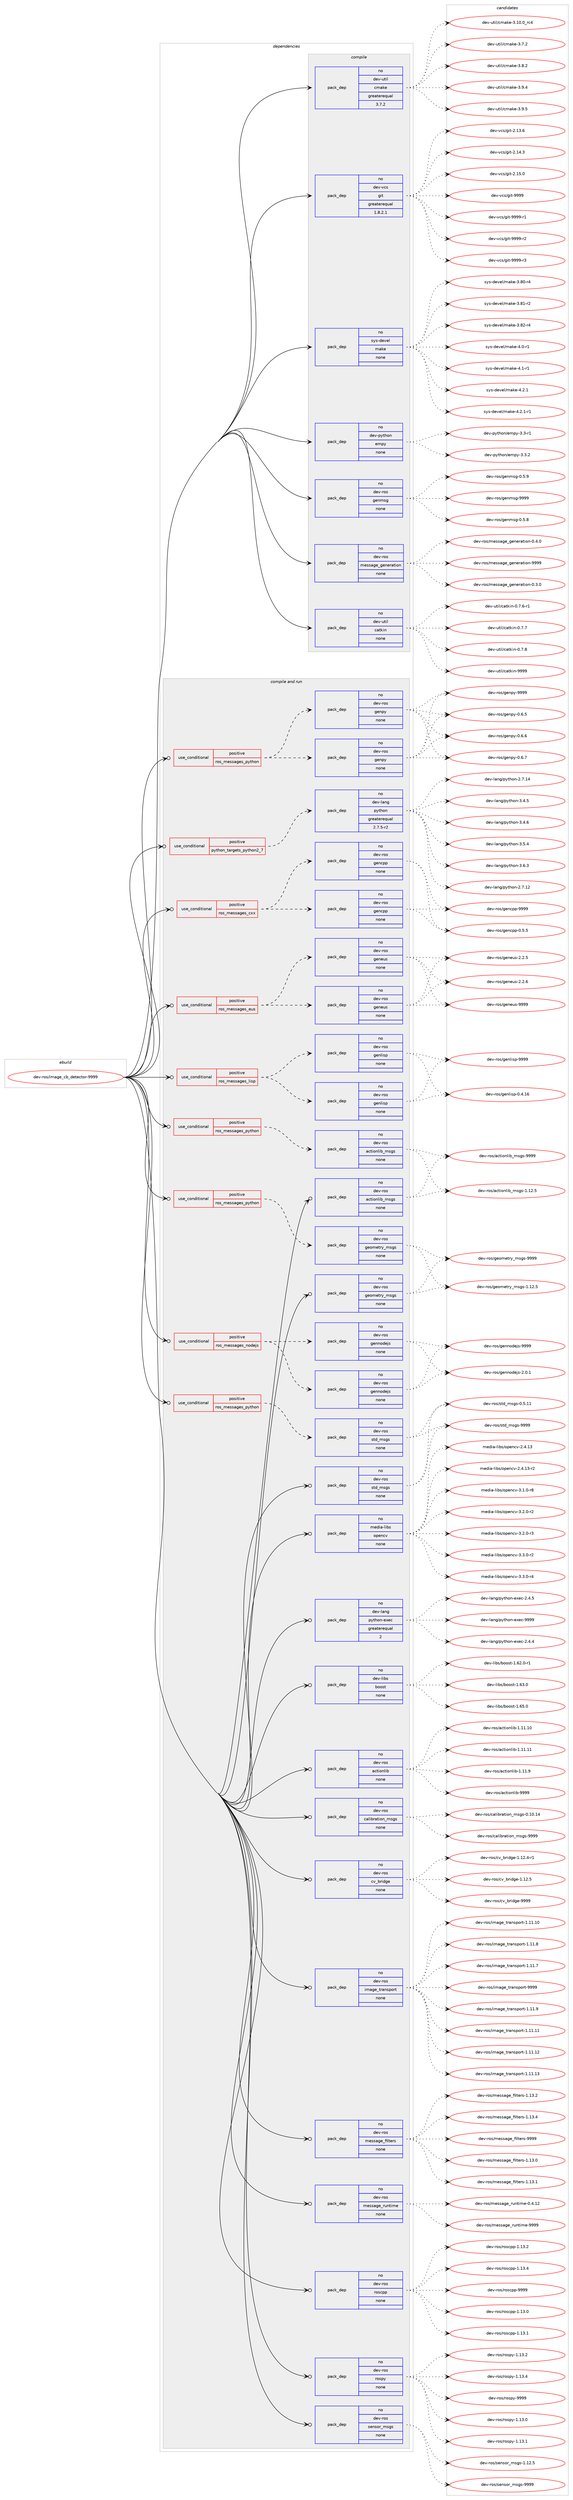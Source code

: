 digraph prolog {

# *************
# Graph options
# *************

newrank=true;
concentrate=true;
compound=true;
graph [rankdir=LR,fontname=Helvetica,fontsize=10,ranksep=1.5];#, ranksep=2.5, nodesep=0.2];
edge  [arrowhead=vee];
node  [fontname=Helvetica,fontsize=10];

# **********
# The ebuild
# **********

subgraph cluster_leftcol {
color=gray;
rank=same;
label=<<i>ebuild</i>>;
id [label="dev-ros/image_cb_detector-9999", color=red, width=4, href="../dev-ros/image_cb_detector-9999.svg"];
}

# ****************
# The dependencies
# ****************

subgraph cluster_midcol {
color=gray;
label=<<i>dependencies</i>>;
subgraph cluster_compile {
fillcolor="#eeeeee";
style=filled;
label=<<i>compile</i>>;
subgraph pack152975 {
dependency202459 [label=<<TABLE BORDER="0" CELLBORDER="1" CELLSPACING="0" CELLPADDING="4" WIDTH="220"><TR><TD ROWSPAN="6" CELLPADDING="30">pack_dep</TD></TR><TR><TD WIDTH="110">no</TD></TR><TR><TD>dev-python</TD></TR><TR><TD>empy</TD></TR><TR><TD>none</TD></TR><TR><TD></TD></TR></TABLE>>, shape=none, color=blue];
}
id:e -> dependency202459:w [weight=20,style="solid",arrowhead="vee"];
subgraph pack152976 {
dependency202460 [label=<<TABLE BORDER="0" CELLBORDER="1" CELLSPACING="0" CELLPADDING="4" WIDTH="220"><TR><TD ROWSPAN="6" CELLPADDING="30">pack_dep</TD></TR><TR><TD WIDTH="110">no</TD></TR><TR><TD>dev-ros</TD></TR><TR><TD>genmsg</TD></TR><TR><TD>none</TD></TR><TR><TD></TD></TR></TABLE>>, shape=none, color=blue];
}
id:e -> dependency202460:w [weight=20,style="solid",arrowhead="vee"];
subgraph pack152977 {
dependency202461 [label=<<TABLE BORDER="0" CELLBORDER="1" CELLSPACING="0" CELLPADDING="4" WIDTH="220"><TR><TD ROWSPAN="6" CELLPADDING="30">pack_dep</TD></TR><TR><TD WIDTH="110">no</TD></TR><TR><TD>dev-ros</TD></TR><TR><TD>message_generation</TD></TR><TR><TD>none</TD></TR><TR><TD></TD></TR></TABLE>>, shape=none, color=blue];
}
id:e -> dependency202461:w [weight=20,style="solid",arrowhead="vee"];
subgraph pack152978 {
dependency202462 [label=<<TABLE BORDER="0" CELLBORDER="1" CELLSPACING="0" CELLPADDING="4" WIDTH="220"><TR><TD ROWSPAN="6" CELLPADDING="30">pack_dep</TD></TR><TR><TD WIDTH="110">no</TD></TR><TR><TD>dev-util</TD></TR><TR><TD>catkin</TD></TR><TR><TD>none</TD></TR><TR><TD></TD></TR></TABLE>>, shape=none, color=blue];
}
id:e -> dependency202462:w [weight=20,style="solid",arrowhead="vee"];
subgraph pack152979 {
dependency202463 [label=<<TABLE BORDER="0" CELLBORDER="1" CELLSPACING="0" CELLPADDING="4" WIDTH="220"><TR><TD ROWSPAN="6" CELLPADDING="30">pack_dep</TD></TR><TR><TD WIDTH="110">no</TD></TR><TR><TD>dev-util</TD></TR><TR><TD>cmake</TD></TR><TR><TD>greaterequal</TD></TR><TR><TD>3.7.2</TD></TR></TABLE>>, shape=none, color=blue];
}
id:e -> dependency202463:w [weight=20,style="solid",arrowhead="vee"];
subgraph pack152980 {
dependency202464 [label=<<TABLE BORDER="0" CELLBORDER="1" CELLSPACING="0" CELLPADDING="4" WIDTH="220"><TR><TD ROWSPAN="6" CELLPADDING="30">pack_dep</TD></TR><TR><TD WIDTH="110">no</TD></TR><TR><TD>dev-vcs</TD></TR><TR><TD>git</TD></TR><TR><TD>greaterequal</TD></TR><TR><TD>1.8.2.1</TD></TR></TABLE>>, shape=none, color=blue];
}
id:e -> dependency202464:w [weight=20,style="solid",arrowhead="vee"];
subgraph pack152981 {
dependency202465 [label=<<TABLE BORDER="0" CELLBORDER="1" CELLSPACING="0" CELLPADDING="4" WIDTH="220"><TR><TD ROWSPAN="6" CELLPADDING="30">pack_dep</TD></TR><TR><TD WIDTH="110">no</TD></TR><TR><TD>sys-devel</TD></TR><TR><TD>make</TD></TR><TR><TD>none</TD></TR><TR><TD></TD></TR></TABLE>>, shape=none, color=blue];
}
id:e -> dependency202465:w [weight=20,style="solid",arrowhead="vee"];
}
subgraph cluster_compileandrun {
fillcolor="#eeeeee";
style=filled;
label=<<i>compile and run</i>>;
subgraph cond45497 {
dependency202466 [label=<<TABLE BORDER="0" CELLBORDER="1" CELLSPACING="0" CELLPADDING="4"><TR><TD ROWSPAN="3" CELLPADDING="10">use_conditional</TD></TR><TR><TD>positive</TD></TR><TR><TD>python_targets_python2_7</TD></TR></TABLE>>, shape=none, color=red];
subgraph pack152982 {
dependency202467 [label=<<TABLE BORDER="0" CELLBORDER="1" CELLSPACING="0" CELLPADDING="4" WIDTH="220"><TR><TD ROWSPAN="6" CELLPADDING="30">pack_dep</TD></TR><TR><TD WIDTH="110">no</TD></TR><TR><TD>dev-lang</TD></TR><TR><TD>python</TD></TR><TR><TD>greaterequal</TD></TR><TR><TD>2.7.5-r2</TD></TR></TABLE>>, shape=none, color=blue];
}
dependency202466:e -> dependency202467:w [weight=20,style="dashed",arrowhead="vee"];
}
id:e -> dependency202466:w [weight=20,style="solid",arrowhead="odotvee"];
subgraph cond45498 {
dependency202468 [label=<<TABLE BORDER="0" CELLBORDER="1" CELLSPACING="0" CELLPADDING="4"><TR><TD ROWSPAN="3" CELLPADDING="10">use_conditional</TD></TR><TR><TD>positive</TD></TR><TR><TD>ros_messages_cxx</TD></TR></TABLE>>, shape=none, color=red];
subgraph pack152983 {
dependency202469 [label=<<TABLE BORDER="0" CELLBORDER="1" CELLSPACING="0" CELLPADDING="4" WIDTH="220"><TR><TD ROWSPAN="6" CELLPADDING="30">pack_dep</TD></TR><TR><TD WIDTH="110">no</TD></TR><TR><TD>dev-ros</TD></TR><TR><TD>gencpp</TD></TR><TR><TD>none</TD></TR><TR><TD></TD></TR></TABLE>>, shape=none, color=blue];
}
dependency202468:e -> dependency202469:w [weight=20,style="dashed",arrowhead="vee"];
subgraph pack152984 {
dependency202470 [label=<<TABLE BORDER="0" CELLBORDER="1" CELLSPACING="0" CELLPADDING="4" WIDTH="220"><TR><TD ROWSPAN="6" CELLPADDING="30">pack_dep</TD></TR><TR><TD WIDTH="110">no</TD></TR><TR><TD>dev-ros</TD></TR><TR><TD>gencpp</TD></TR><TR><TD>none</TD></TR><TR><TD></TD></TR></TABLE>>, shape=none, color=blue];
}
dependency202468:e -> dependency202470:w [weight=20,style="dashed",arrowhead="vee"];
}
id:e -> dependency202468:w [weight=20,style="solid",arrowhead="odotvee"];
subgraph cond45499 {
dependency202471 [label=<<TABLE BORDER="0" CELLBORDER="1" CELLSPACING="0" CELLPADDING="4"><TR><TD ROWSPAN="3" CELLPADDING="10">use_conditional</TD></TR><TR><TD>positive</TD></TR><TR><TD>ros_messages_eus</TD></TR></TABLE>>, shape=none, color=red];
subgraph pack152985 {
dependency202472 [label=<<TABLE BORDER="0" CELLBORDER="1" CELLSPACING="0" CELLPADDING="4" WIDTH="220"><TR><TD ROWSPAN="6" CELLPADDING="30">pack_dep</TD></TR><TR><TD WIDTH="110">no</TD></TR><TR><TD>dev-ros</TD></TR><TR><TD>geneus</TD></TR><TR><TD>none</TD></TR><TR><TD></TD></TR></TABLE>>, shape=none, color=blue];
}
dependency202471:e -> dependency202472:w [weight=20,style="dashed",arrowhead="vee"];
subgraph pack152986 {
dependency202473 [label=<<TABLE BORDER="0" CELLBORDER="1" CELLSPACING="0" CELLPADDING="4" WIDTH="220"><TR><TD ROWSPAN="6" CELLPADDING="30">pack_dep</TD></TR><TR><TD WIDTH="110">no</TD></TR><TR><TD>dev-ros</TD></TR><TR><TD>geneus</TD></TR><TR><TD>none</TD></TR><TR><TD></TD></TR></TABLE>>, shape=none, color=blue];
}
dependency202471:e -> dependency202473:w [weight=20,style="dashed",arrowhead="vee"];
}
id:e -> dependency202471:w [weight=20,style="solid",arrowhead="odotvee"];
subgraph cond45500 {
dependency202474 [label=<<TABLE BORDER="0" CELLBORDER="1" CELLSPACING="0" CELLPADDING="4"><TR><TD ROWSPAN="3" CELLPADDING="10">use_conditional</TD></TR><TR><TD>positive</TD></TR><TR><TD>ros_messages_lisp</TD></TR></TABLE>>, shape=none, color=red];
subgraph pack152987 {
dependency202475 [label=<<TABLE BORDER="0" CELLBORDER="1" CELLSPACING="0" CELLPADDING="4" WIDTH="220"><TR><TD ROWSPAN="6" CELLPADDING="30">pack_dep</TD></TR><TR><TD WIDTH="110">no</TD></TR><TR><TD>dev-ros</TD></TR><TR><TD>genlisp</TD></TR><TR><TD>none</TD></TR><TR><TD></TD></TR></TABLE>>, shape=none, color=blue];
}
dependency202474:e -> dependency202475:w [weight=20,style="dashed",arrowhead="vee"];
subgraph pack152988 {
dependency202476 [label=<<TABLE BORDER="0" CELLBORDER="1" CELLSPACING="0" CELLPADDING="4" WIDTH="220"><TR><TD ROWSPAN="6" CELLPADDING="30">pack_dep</TD></TR><TR><TD WIDTH="110">no</TD></TR><TR><TD>dev-ros</TD></TR><TR><TD>genlisp</TD></TR><TR><TD>none</TD></TR><TR><TD></TD></TR></TABLE>>, shape=none, color=blue];
}
dependency202474:e -> dependency202476:w [weight=20,style="dashed",arrowhead="vee"];
}
id:e -> dependency202474:w [weight=20,style="solid",arrowhead="odotvee"];
subgraph cond45501 {
dependency202477 [label=<<TABLE BORDER="0" CELLBORDER="1" CELLSPACING="0" CELLPADDING="4"><TR><TD ROWSPAN="3" CELLPADDING="10">use_conditional</TD></TR><TR><TD>positive</TD></TR><TR><TD>ros_messages_nodejs</TD></TR></TABLE>>, shape=none, color=red];
subgraph pack152989 {
dependency202478 [label=<<TABLE BORDER="0" CELLBORDER="1" CELLSPACING="0" CELLPADDING="4" WIDTH="220"><TR><TD ROWSPAN="6" CELLPADDING="30">pack_dep</TD></TR><TR><TD WIDTH="110">no</TD></TR><TR><TD>dev-ros</TD></TR><TR><TD>gennodejs</TD></TR><TR><TD>none</TD></TR><TR><TD></TD></TR></TABLE>>, shape=none, color=blue];
}
dependency202477:e -> dependency202478:w [weight=20,style="dashed",arrowhead="vee"];
subgraph pack152990 {
dependency202479 [label=<<TABLE BORDER="0" CELLBORDER="1" CELLSPACING="0" CELLPADDING="4" WIDTH="220"><TR><TD ROWSPAN="6" CELLPADDING="30">pack_dep</TD></TR><TR><TD WIDTH="110">no</TD></TR><TR><TD>dev-ros</TD></TR><TR><TD>gennodejs</TD></TR><TR><TD>none</TD></TR><TR><TD></TD></TR></TABLE>>, shape=none, color=blue];
}
dependency202477:e -> dependency202479:w [weight=20,style="dashed",arrowhead="vee"];
}
id:e -> dependency202477:w [weight=20,style="solid",arrowhead="odotvee"];
subgraph cond45502 {
dependency202480 [label=<<TABLE BORDER="0" CELLBORDER="1" CELLSPACING="0" CELLPADDING="4"><TR><TD ROWSPAN="3" CELLPADDING="10">use_conditional</TD></TR><TR><TD>positive</TD></TR><TR><TD>ros_messages_python</TD></TR></TABLE>>, shape=none, color=red];
subgraph pack152991 {
dependency202481 [label=<<TABLE BORDER="0" CELLBORDER="1" CELLSPACING="0" CELLPADDING="4" WIDTH="220"><TR><TD ROWSPAN="6" CELLPADDING="30">pack_dep</TD></TR><TR><TD WIDTH="110">no</TD></TR><TR><TD>dev-ros</TD></TR><TR><TD>actionlib_msgs</TD></TR><TR><TD>none</TD></TR><TR><TD></TD></TR></TABLE>>, shape=none, color=blue];
}
dependency202480:e -> dependency202481:w [weight=20,style="dashed",arrowhead="vee"];
}
id:e -> dependency202480:w [weight=20,style="solid",arrowhead="odotvee"];
subgraph cond45503 {
dependency202482 [label=<<TABLE BORDER="0" CELLBORDER="1" CELLSPACING="0" CELLPADDING="4"><TR><TD ROWSPAN="3" CELLPADDING="10">use_conditional</TD></TR><TR><TD>positive</TD></TR><TR><TD>ros_messages_python</TD></TR></TABLE>>, shape=none, color=red];
subgraph pack152992 {
dependency202483 [label=<<TABLE BORDER="0" CELLBORDER="1" CELLSPACING="0" CELLPADDING="4" WIDTH="220"><TR><TD ROWSPAN="6" CELLPADDING="30">pack_dep</TD></TR><TR><TD WIDTH="110">no</TD></TR><TR><TD>dev-ros</TD></TR><TR><TD>genpy</TD></TR><TR><TD>none</TD></TR><TR><TD></TD></TR></TABLE>>, shape=none, color=blue];
}
dependency202482:e -> dependency202483:w [weight=20,style="dashed",arrowhead="vee"];
subgraph pack152993 {
dependency202484 [label=<<TABLE BORDER="0" CELLBORDER="1" CELLSPACING="0" CELLPADDING="4" WIDTH="220"><TR><TD ROWSPAN="6" CELLPADDING="30">pack_dep</TD></TR><TR><TD WIDTH="110">no</TD></TR><TR><TD>dev-ros</TD></TR><TR><TD>genpy</TD></TR><TR><TD>none</TD></TR><TR><TD></TD></TR></TABLE>>, shape=none, color=blue];
}
dependency202482:e -> dependency202484:w [weight=20,style="dashed",arrowhead="vee"];
}
id:e -> dependency202482:w [weight=20,style="solid",arrowhead="odotvee"];
subgraph cond45504 {
dependency202485 [label=<<TABLE BORDER="0" CELLBORDER="1" CELLSPACING="0" CELLPADDING="4"><TR><TD ROWSPAN="3" CELLPADDING="10">use_conditional</TD></TR><TR><TD>positive</TD></TR><TR><TD>ros_messages_python</TD></TR></TABLE>>, shape=none, color=red];
subgraph pack152994 {
dependency202486 [label=<<TABLE BORDER="0" CELLBORDER="1" CELLSPACING="0" CELLPADDING="4" WIDTH="220"><TR><TD ROWSPAN="6" CELLPADDING="30">pack_dep</TD></TR><TR><TD WIDTH="110">no</TD></TR><TR><TD>dev-ros</TD></TR><TR><TD>geometry_msgs</TD></TR><TR><TD>none</TD></TR><TR><TD></TD></TR></TABLE>>, shape=none, color=blue];
}
dependency202485:e -> dependency202486:w [weight=20,style="dashed",arrowhead="vee"];
}
id:e -> dependency202485:w [weight=20,style="solid",arrowhead="odotvee"];
subgraph cond45505 {
dependency202487 [label=<<TABLE BORDER="0" CELLBORDER="1" CELLSPACING="0" CELLPADDING="4"><TR><TD ROWSPAN="3" CELLPADDING="10">use_conditional</TD></TR><TR><TD>positive</TD></TR><TR><TD>ros_messages_python</TD></TR></TABLE>>, shape=none, color=red];
subgraph pack152995 {
dependency202488 [label=<<TABLE BORDER="0" CELLBORDER="1" CELLSPACING="0" CELLPADDING="4" WIDTH="220"><TR><TD ROWSPAN="6" CELLPADDING="30">pack_dep</TD></TR><TR><TD WIDTH="110">no</TD></TR><TR><TD>dev-ros</TD></TR><TR><TD>std_msgs</TD></TR><TR><TD>none</TD></TR><TR><TD></TD></TR></TABLE>>, shape=none, color=blue];
}
dependency202487:e -> dependency202488:w [weight=20,style="dashed",arrowhead="vee"];
}
id:e -> dependency202487:w [weight=20,style="solid",arrowhead="odotvee"];
subgraph pack152996 {
dependency202489 [label=<<TABLE BORDER="0" CELLBORDER="1" CELLSPACING="0" CELLPADDING="4" WIDTH="220"><TR><TD ROWSPAN="6" CELLPADDING="30">pack_dep</TD></TR><TR><TD WIDTH="110">no</TD></TR><TR><TD>dev-lang</TD></TR><TR><TD>python-exec</TD></TR><TR><TD>greaterequal</TD></TR><TR><TD>2</TD></TR></TABLE>>, shape=none, color=blue];
}
id:e -> dependency202489:w [weight=20,style="solid",arrowhead="odotvee"];
subgraph pack152997 {
dependency202490 [label=<<TABLE BORDER="0" CELLBORDER="1" CELLSPACING="0" CELLPADDING="4" WIDTH="220"><TR><TD ROWSPAN="6" CELLPADDING="30">pack_dep</TD></TR><TR><TD WIDTH="110">no</TD></TR><TR><TD>dev-libs</TD></TR><TR><TD>boost</TD></TR><TR><TD>none</TD></TR><TR><TD></TD></TR></TABLE>>, shape=none, color=blue];
}
id:e -> dependency202490:w [weight=20,style="solid",arrowhead="odotvee"];
subgraph pack152998 {
dependency202491 [label=<<TABLE BORDER="0" CELLBORDER="1" CELLSPACING="0" CELLPADDING="4" WIDTH="220"><TR><TD ROWSPAN="6" CELLPADDING="30">pack_dep</TD></TR><TR><TD WIDTH="110">no</TD></TR><TR><TD>dev-ros</TD></TR><TR><TD>actionlib</TD></TR><TR><TD>none</TD></TR><TR><TD></TD></TR></TABLE>>, shape=none, color=blue];
}
id:e -> dependency202491:w [weight=20,style="solid",arrowhead="odotvee"];
subgraph pack152999 {
dependency202492 [label=<<TABLE BORDER="0" CELLBORDER="1" CELLSPACING="0" CELLPADDING="4" WIDTH="220"><TR><TD ROWSPAN="6" CELLPADDING="30">pack_dep</TD></TR><TR><TD WIDTH="110">no</TD></TR><TR><TD>dev-ros</TD></TR><TR><TD>actionlib_msgs</TD></TR><TR><TD>none</TD></TR><TR><TD></TD></TR></TABLE>>, shape=none, color=blue];
}
id:e -> dependency202492:w [weight=20,style="solid",arrowhead="odotvee"];
subgraph pack153000 {
dependency202493 [label=<<TABLE BORDER="0" CELLBORDER="1" CELLSPACING="0" CELLPADDING="4" WIDTH="220"><TR><TD ROWSPAN="6" CELLPADDING="30">pack_dep</TD></TR><TR><TD WIDTH="110">no</TD></TR><TR><TD>dev-ros</TD></TR><TR><TD>calibration_msgs</TD></TR><TR><TD>none</TD></TR><TR><TD></TD></TR></TABLE>>, shape=none, color=blue];
}
id:e -> dependency202493:w [weight=20,style="solid",arrowhead="odotvee"];
subgraph pack153001 {
dependency202494 [label=<<TABLE BORDER="0" CELLBORDER="1" CELLSPACING="0" CELLPADDING="4" WIDTH="220"><TR><TD ROWSPAN="6" CELLPADDING="30">pack_dep</TD></TR><TR><TD WIDTH="110">no</TD></TR><TR><TD>dev-ros</TD></TR><TR><TD>cv_bridge</TD></TR><TR><TD>none</TD></TR><TR><TD></TD></TR></TABLE>>, shape=none, color=blue];
}
id:e -> dependency202494:w [weight=20,style="solid",arrowhead="odotvee"];
subgraph pack153002 {
dependency202495 [label=<<TABLE BORDER="0" CELLBORDER="1" CELLSPACING="0" CELLPADDING="4" WIDTH="220"><TR><TD ROWSPAN="6" CELLPADDING="30">pack_dep</TD></TR><TR><TD WIDTH="110">no</TD></TR><TR><TD>dev-ros</TD></TR><TR><TD>geometry_msgs</TD></TR><TR><TD>none</TD></TR><TR><TD></TD></TR></TABLE>>, shape=none, color=blue];
}
id:e -> dependency202495:w [weight=20,style="solid",arrowhead="odotvee"];
subgraph pack153003 {
dependency202496 [label=<<TABLE BORDER="0" CELLBORDER="1" CELLSPACING="0" CELLPADDING="4" WIDTH="220"><TR><TD ROWSPAN="6" CELLPADDING="30">pack_dep</TD></TR><TR><TD WIDTH="110">no</TD></TR><TR><TD>dev-ros</TD></TR><TR><TD>image_transport</TD></TR><TR><TD>none</TD></TR><TR><TD></TD></TR></TABLE>>, shape=none, color=blue];
}
id:e -> dependency202496:w [weight=20,style="solid",arrowhead="odotvee"];
subgraph pack153004 {
dependency202497 [label=<<TABLE BORDER="0" CELLBORDER="1" CELLSPACING="0" CELLPADDING="4" WIDTH="220"><TR><TD ROWSPAN="6" CELLPADDING="30">pack_dep</TD></TR><TR><TD WIDTH="110">no</TD></TR><TR><TD>dev-ros</TD></TR><TR><TD>message_filters</TD></TR><TR><TD>none</TD></TR><TR><TD></TD></TR></TABLE>>, shape=none, color=blue];
}
id:e -> dependency202497:w [weight=20,style="solid",arrowhead="odotvee"];
subgraph pack153005 {
dependency202498 [label=<<TABLE BORDER="0" CELLBORDER="1" CELLSPACING="0" CELLPADDING="4" WIDTH="220"><TR><TD ROWSPAN="6" CELLPADDING="30">pack_dep</TD></TR><TR><TD WIDTH="110">no</TD></TR><TR><TD>dev-ros</TD></TR><TR><TD>message_runtime</TD></TR><TR><TD>none</TD></TR><TR><TD></TD></TR></TABLE>>, shape=none, color=blue];
}
id:e -> dependency202498:w [weight=20,style="solid",arrowhead="odotvee"];
subgraph pack153006 {
dependency202499 [label=<<TABLE BORDER="0" CELLBORDER="1" CELLSPACING="0" CELLPADDING="4" WIDTH="220"><TR><TD ROWSPAN="6" CELLPADDING="30">pack_dep</TD></TR><TR><TD WIDTH="110">no</TD></TR><TR><TD>dev-ros</TD></TR><TR><TD>roscpp</TD></TR><TR><TD>none</TD></TR><TR><TD></TD></TR></TABLE>>, shape=none, color=blue];
}
id:e -> dependency202499:w [weight=20,style="solid",arrowhead="odotvee"];
subgraph pack153007 {
dependency202500 [label=<<TABLE BORDER="0" CELLBORDER="1" CELLSPACING="0" CELLPADDING="4" WIDTH="220"><TR><TD ROWSPAN="6" CELLPADDING="30">pack_dep</TD></TR><TR><TD WIDTH="110">no</TD></TR><TR><TD>dev-ros</TD></TR><TR><TD>rospy</TD></TR><TR><TD>none</TD></TR><TR><TD></TD></TR></TABLE>>, shape=none, color=blue];
}
id:e -> dependency202500:w [weight=20,style="solid",arrowhead="odotvee"];
subgraph pack153008 {
dependency202501 [label=<<TABLE BORDER="0" CELLBORDER="1" CELLSPACING="0" CELLPADDING="4" WIDTH="220"><TR><TD ROWSPAN="6" CELLPADDING="30">pack_dep</TD></TR><TR><TD WIDTH="110">no</TD></TR><TR><TD>dev-ros</TD></TR><TR><TD>sensor_msgs</TD></TR><TR><TD>none</TD></TR><TR><TD></TD></TR></TABLE>>, shape=none, color=blue];
}
id:e -> dependency202501:w [weight=20,style="solid",arrowhead="odotvee"];
subgraph pack153009 {
dependency202502 [label=<<TABLE BORDER="0" CELLBORDER="1" CELLSPACING="0" CELLPADDING="4" WIDTH="220"><TR><TD ROWSPAN="6" CELLPADDING="30">pack_dep</TD></TR><TR><TD WIDTH="110">no</TD></TR><TR><TD>dev-ros</TD></TR><TR><TD>std_msgs</TD></TR><TR><TD>none</TD></TR><TR><TD></TD></TR></TABLE>>, shape=none, color=blue];
}
id:e -> dependency202502:w [weight=20,style="solid",arrowhead="odotvee"];
subgraph pack153010 {
dependency202503 [label=<<TABLE BORDER="0" CELLBORDER="1" CELLSPACING="0" CELLPADDING="4" WIDTH="220"><TR><TD ROWSPAN="6" CELLPADDING="30">pack_dep</TD></TR><TR><TD WIDTH="110">no</TD></TR><TR><TD>media-libs</TD></TR><TR><TD>opencv</TD></TR><TR><TD>none</TD></TR><TR><TD></TD></TR></TABLE>>, shape=none, color=blue];
}
id:e -> dependency202503:w [weight=20,style="solid",arrowhead="odotvee"];
}
subgraph cluster_run {
fillcolor="#eeeeee";
style=filled;
label=<<i>run</i>>;
}
}

# **************
# The candidates
# **************

subgraph cluster_choices {
rank=same;
color=gray;
label=<<i>candidates</i>>;

subgraph choice152975 {
color=black;
nodesep=1;
choice1001011184511212111610411111047101109112121455146514511449 [label="dev-python/empy-3.3-r1", color=red, width=4,href="../dev-python/empy-3.3-r1.svg"];
choice1001011184511212111610411111047101109112121455146514650 [label="dev-python/empy-3.3.2", color=red, width=4,href="../dev-python/empy-3.3.2.svg"];
dependency202459:e -> choice1001011184511212111610411111047101109112121455146514511449:w [style=dotted,weight="100"];
dependency202459:e -> choice1001011184511212111610411111047101109112121455146514650:w [style=dotted,weight="100"];
}
subgraph choice152976 {
color=black;
nodesep=1;
choice1001011184511411111547103101110109115103454846534656 [label="dev-ros/genmsg-0.5.8", color=red, width=4,href="../dev-ros/genmsg-0.5.8.svg"];
choice1001011184511411111547103101110109115103454846534657 [label="dev-ros/genmsg-0.5.9", color=red, width=4,href="../dev-ros/genmsg-0.5.9.svg"];
choice10010111845114111115471031011101091151034557575757 [label="dev-ros/genmsg-9999", color=red, width=4,href="../dev-ros/genmsg-9999.svg"];
dependency202460:e -> choice1001011184511411111547103101110109115103454846534656:w [style=dotted,weight="100"];
dependency202460:e -> choice1001011184511411111547103101110109115103454846534657:w [style=dotted,weight="100"];
dependency202460:e -> choice10010111845114111115471031011101091151034557575757:w [style=dotted,weight="100"];
}
subgraph choice152977 {
color=black;
nodesep=1;
choice1001011184511411111547109101115115971031019510310111010111497116105111110454846514648 [label="dev-ros/message_generation-0.3.0", color=red, width=4,href="../dev-ros/message_generation-0.3.0.svg"];
choice1001011184511411111547109101115115971031019510310111010111497116105111110454846524648 [label="dev-ros/message_generation-0.4.0", color=red, width=4,href="../dev-ros/message_generation-0.4.0.svg"];
choice10010111845114111115471091011151159710310195103101110101114971161051111104557575757 [label="dev-ros/message_generation-9999", color=red, width=4,href="../dev-ros/message_generation-9999.svg"];
dependency202461:e -> choice1001011184511411111547109101115115971031019510310111010111497116105111110454846514648:w [style=dotted,weight="100"];
dependency202461:e -> choice1001011184511411111547109101115115971031019510310111010111497116105111110454846524648:w [style=dotted,weight="100"];
dependency202461:e -> choice10010111845114111115471091011151159710310195103101110101114971161051111104557575757:w [style=dotted,weight="100"];
}
subgraph choice152978 {
color=black;
nodesep=1;
choice100101118451171161051084799971161071051104548465546544511449 [label="dev-util/catkin-0.7.6-r1", color=red, width=4,href="../dev-util/catkin-0.7.6-r1.svg"];
choice10010111845117116105108479997116107105110454846554655 [label="dev-util/catkin-0.7.7", color=red, width=4,href="../dev-util/catkin-0.7.7.svg"];
choice10010111845117116105108479997116107105110454846554656 [label="dev-util/catkin-0.7.8", color=red, width=4,href="../dev-util/catkin-0.7.8.svg"];
choice100101118451171161051084799971161071051104557575757 [label="dev-util/catkin-9999", color=red, width=4,href="../dev-util/catkin-9999.svg"];
dependency202462:e -> choice100101118451171161051084799971161071051104548465546544511449:w [style=dotted,weight="100"];
dependency202462:e -> choice10010111845117116105108479997116107105110454846554655:w [style=dotted,weight="100"];
dependency202462:e -> choice10010111845117116105108479997116107105110454846554656:w [style=dotted,weight="100"];
dependency202462:e -> choice100101118451171161051084799971161071051104557575757:w [style=dotted,weight="100"];
}
subgraph choice152979 {
color=black;
nodesep=1;
choice1001011184511711610510847991099710710145514649484648951149952 [label="dev-util/cmake-3.10.0_rc4", color=red, width=4,href="../dev-util/cmake-3.10.0_rc4.svg"];
choice10010111845117116105108479910997107101455146554650 [label="dev-util/cmake-3.7.2", color=red, width=4,href="../dev-util/cmake-3.7.2.svg"];
choice10010111845117116105108479910997107101455146564650 [label="dev-util/cmake-3.8.2", color=red, width=4,href="../dev-util/cmake-3.8.2.svg"];
choice10010111845117116105108479910997107101455146574652 [label="dev-util/cmake-3.9.4", color=red, width=4,href="../dev-util/cmake-3.9.4.svg"];
choice10010111845117116105108479910997107101455146574653 [label="dev-util/cmake-3.9.5", color=red, width=4,href="../dev-util/cmake-3.9.5.svg"];
dependency202463:e -> choice1001011184511711610510847991099710710145514649484648951149952:w [style=dotted,weight="100"];
dependency202463:e -> choice10010111845117116105108479910997107101455146554650:w [style=dotted,weight="100"];
dependency202463:e -> choice10010111845117116105108479910997107101455146564650:w [style=dotted,weight="100"];
dependency202463:e -> choice10010111845117116105108479910997107101455146574652:w [style=dotted,weight="100"];
dependency202463:e -> choice10010111845117116105108479910997107101455146574653:w [style=dotted,weight="100"];
}
subgraph choice152980 {
color=black;
nodesep=1;
choice10010111845118991154710310511645504649514654 [label="dev-vcs/git-2.13.6", color=red, width=4,href="../dev-vcs/git-2.13.6.svg"];
choice10010111845118991154710310511645504649524651 [label="dev-vcs/git-2.14.3", color=red, width=4,href="../dev-vcs/git-2.14.3.svg"];
choice10010111845118991154710310511645504649534648 [label="dev-vcs/git-2.15.0", color=red, width=4,href="../dev-vcs/git-2.15.0.svg"];
choice1001011184511899115471031051164557575757 [label="dev-vcs/git-9999", color=red, width=4,href="../dev-vcs/git-9999.svg"];
choice10010111845118991154710310511645575757574511449 [label="dev-vcs/git-9999-r1", color=red, width=4,href="../dev-vcs/git-9999-r1.svg"];
choice10010111845118991154710310511645575757574511450 [label="dev-vcs/git-9999-r2", color=red, width=4,href="../dev-vcs/git-9999-r2.svg"];
choice10010111845118991154710310511645575757574511451 [label="dev-vcs/git-9999-r3", color=red, width=4,href="../dev-vcs/git-9999-r3.svg"];
dependency202464:e -> choice10010111845118991154710310511645504649514654:w [style=dotted,weight="100"];
dependency202464:e -> choice10010111845118991154710310511645504649524651:w [style=dotted,weight="100"];
dependency202464:e -> choice10010111845118991154710310511645504649534648:w [style=dotted,weight="100"];
dependency202464:e -> choice1001011184511899115471031051164557575757:w [style=dotted,weight="100"];
dependency202464:e -> choice10010111845118991154710310511645575757574511449:w [style=dotted,weight="100"];
dependency202464:e -> choice10010111845118991154710310511645575757574511450:w [style=dotted,weight="100"];
dependency202464:e -> choice10010111845118991154710310511645575757574511451:w [style=dotted,weight="100"];
}
subgraph choice152981 {
color=black;
nodesep=1;
choice11512111545100101118101108471099710710145514656484511452 [label="sys-devel/make-3.80-r4", color=red, width=4,href="../sys-devel/make-3.80-r4.svg"];
choice11512111545100101118101108471099710710145514656494511450 [label="sys-devel/make-3.81-r2", color=red, width=4,href="../sys-devel/make-3.81-r2.svg"];
choice11512111545100101118101108471099710710145514656504511452 [label="sys-devel/make-3.82-r4", color=red, width=4,href="../sys-devel/make-3.82-r4.svg"];
choice115121115451001011181011084710997107101455246484511449 [label="sys-devel/make-4.0-r1", color=red, width=4,href="../sys-devel/make-4.0-r1.svg"];
choice115121115451001011181011084710997107101455246494511449 [label="sys-devel/make-4.1-r1", color=red, width=4,href="../sys-devel/make-4.1-r1.svg"];
choice115121115451001011181011084710997107101455246504649 [label="sys-devel/make-4.2.1", color=red, width=4,href="../sys-devel/make-4.2.1.svg"];
choice1151211154510010111810110847109971071014552465046494511449 [label="sys-devel/make-4.2.1-r1", color=red, width=4,href="../sys-devel/make-4.2.1-r1.svg"];
dependency202465:e -> choice11512111545100101118101108471099710710145514656484511452:w [style=dotted,weight="100"];
dependency202465:e -> choice11512111545100101118101108471099710710145514656494511450:w [style=dotted,weight="100"];
dependency202465:e -> choice11512111545100101118101108471099710710145514656504511452:w [style=dotted,weight="100"];
dependency202465:e -> choice115121115451001011181011084710997107101455246484511449:w [style=dotted,weight="100"];
dependency202465:e -> choice115121115451001011181011084710997107101455246494511449:w [style=dotted,weight="100"];
dependency202465:e -> choice115121115451001011181011084710997107101455246504649:w [style=dotted,weight="100"];
dependency202465:e -> choice1151211154510010111810110847109971071014552465046494511449:w [style=dotted,weight="100"];
}
subgraph choice152982 {
color=black;
nodesep=1;
choice10010111845108971101034711212111610411111045504655464950 [label="dev-lang/python-2.7.12", color=red, width=4,href="../dev-lang/python-2.7.12.svg"];
choice10010111845108971101034711212111610411111045504655464952 [label="dev-lang/python-2.7.14", color=red, width=4,href="../dev-lang/python-2.7.14.svg"];
choice100101118451089711010347112121116104111110455146524653 [label="dev-lang/python-3.4.5", color=red, width=4,href="../dev-lang/python-3.4.5.svg"];
choice100101118451089711010347112121116104111110455146524654 [label="dev-lang/python-3.4.6", color=red, width=4,href="../dev-lang/python-3.4.6.svg"];
choice100101118451089711010347112121116104111110455146534652 [label="dev-lang/python-3.5.4", color=red, width=4,href="../dev-lang/python-3.5.4.svg"];
choice100101118451089711010347112121116104111110455146544651 [label="dev-lang/python-3.6.3", color=red, width=4,href="../dev-lang/python-3.6.3.svg"];
dependency202467:e -> choice10010111845108971101034711212111610411111045504655464950:w [style=dotted,weight="100"];
dependency202467:e -> choice10010111845108971101034711212111610411111045504655464952:w [style=dotted,weight="100"];
dependency202467:e -> choice100101118451089711010347112121116104111110455146524653:w [style=dotted,weight="100"];
dependency202467:e -> choice100101118451089711010347112121116104111110455146524654:w [style=dotted,weight="100"];
dependency202467:e -> choice100101118451089711010347112121116104111110455146534652:w [style=dotted,weight="100"];
dependency202467:e -> choice100101118451089711010347112121116104111110455146544651:w [style=dotted,weight="100"];
}
subgraph choice152983 {
color=black;
nodesep=1;
choice100101118451141111154710310111099112112454846534653 [label="dev-ros/gencpp-0.5.5", color=red, width=4,href="../dev-ros/gencpp-0.5.5.svg"];
choice1001011184511411111547103101110991121124557575757 [label="dev-ros/gencpp-9999", color=red, width=4,href="../dev-ros/gencpp-9999.svg"];
dependency202469:e -> choice100101118451141111154710310111099112112454846534653:w [style=dotted,weight="100"];
dependency202469:e -> choice1001011184511411111547103101110991121124557575757:w [style=dotted,weight="100"];
}
subgraph choice152984 {
color=black;
nodesep=1;
choice100101118451141111154710310111099112112454846534653 [label="dev-ros/gencpp-0.5.5", color=red, width=4,href="../dev-ros/gencpp-0.5.5.svg"];
choice1001011184511411111547103101110991121124557575757 [label="dev-ros/gencpp-9999", color=red, width=4,href="../dev-ros/gencpp-9999.svg"];
dependency202470:e -> choice100101118451141111154710310111099112112454846534653:w [style=dotted,weight="100"];
dependency202470:e -> choice1001011184511411111547103101110991121124557575757:w [style=dotted,weight="100"];
}
subgraph choice152985 {
color=black;
nodesep=1;
choice1001011184511411111547103101110101117115455046504653 [label="dev-ros/geneus-2.2.5", color=red, width=4,href="../dev-ros/geneus-2.2.5.svg"];
choice1001011184511411111547103101110101117115455046504654 [label="dev-ros/geneus-2.2.6", color=red, width=4,href="../dev-ros/geneus-2.2.6.svg"];
choice10010111845114111115471031011101011171154557575757 [label="dev-ros/geneus-9999", color=red, width=4,href="../dev-ros/geneus-9999.svg"];
dependency202472:e -> choice1001011184511411111547103101110101117115455046504653:w [style=dotted,weight="100"];
dependency202472:e -> choice1001011184511411111547103101110101117115455046504654:w [style=dotted,weight="100"];
dependency202472:e -> choice10010111845114111115471031011101011171154557575757:w [style=dotted,weight="100"];
}
subgraph choice152986 {
color=black;
nodesep=1;
choice1001011184511411111547103101110101117115455046504653 [label="dev-ros/geneus-2.2.5", color=red, width=4,href="../dev-ros/geneus-2.2.5.svg"];
choice1001011184511411111547103101110101117115455046504654 [label="dev-ros/geneus-2.2.6", color=red, width=4,href="../dev-ros/geneus-2.2.6.svg"];
choice10010111845114111115471031011101011171154557575757 [label="dev-ros/geneus-9999", color=red, width=4,href="../dev-ros/geneus-9999.svg"];
dependency202473:e -> choice1001011184511411111547103101110101117115455046504653:w [style=dotted,weight="100"];
dependency202473:e -> choice1001011184511411111547103101110101117115455046504654:w [style=dotted,weight="100"];
dependency202473:e -> choice10010111845114111115471031011101011171154557575757:w [style=dotted,weight="100"];
}
subgraph choice152987 {
color=black;
nodesep=1;
choice100101118451141111154710310111010810511511245484652464954 [label="dev-ros/genlisp-0.4.16", color=red, width=4,href="../dev-ros/genlisp-0.4.16.svg"];
choice10010111845114111115471031011101081051151124557575757 [label="dev-ros/genlisp-9999", color=red, width=4,href="../dev-ros/genlisp-9999.svg"];
dependency202475:e -> choice100101118451141111154710310111010810511511245484652464954:w [style=dotted,weight="100"];
dependency202475:e -> choice10010111845114111115471031011101081051151124557575757:w [style=dotted,weight="100"];
}
subgraph choice152988 {
color=black;
nodesep=1;
choice100101118451141111154710310111010810511511245484652464954 [label="dev-ros/genlisp-0.4.16", color=red, width=4,href="../dev-ros/genlisp-0.4.16.svg"];
choice10010111845114111115471031011101081051151124557575757 [label="dev-ros/genlisp-9999", color=red, width=4,href="../dev-ros/genlisp-9999.svg"];
dependency202476:e -> choice100101118451141111154710310111010810511511245484652464954:w [style=dotted,weight="100"];
dependency202476:e -> choice10010111845114111115471031011101081051151124557575757:w [style=dotted,weight="100"];
}
subgraph choice152989 {
color=black;
nodesep=1;
choice1001011184511411111547103101110110111100101106115455046484649 [label="dev-ros/gennodejs-2.0.1", color=red, width=4,href="../dev-ros/gennodejs-2.0.1.svg"];
choice10010111845114111115471031011101101111001011061154557575757 [label="dev-ros/gennodejs-9999", color=red, width=4,href="../dev-ros/gennodejs-9999.svg"];
dependency202478:e -> choice1001011184511411111547103101110110111100101106115455046484649:w [style=dotted,weight="100"];
dependency202478:e -> choice10010111845114111115471031011101101111001011061154557575757:w [style=dotted,weight="100"];
}
subgraph choice152990 {
color=black;
nodesep=1;
choice1001011184511411111547103101110110111100101106115455046484649 [label="dev-ros/gennodejs-2.0.1", color=red, width=4,href="../dev-ros/gennodejs-2.0.1.svg"];
choice10010111845114111115471031011101101111001011061154557575757 [label="dev-ros/gennodejs-9999", color=red, width=4,href="../dev-ros/gennodejs-9999.svg"];
dependency202479:e -> choice1001011184511411111547103101110110111100101106115455046484649:w [style=dotted,weight="100"];
dependency202479:e -> choice10010111845114111115471031011101101111001011061154557575757:w [style=dotted,weight="100"];
}
subgraph choice152991 {
color=black;
nodesep=1;
choice10010111845114111115479799116105111110108105989510911510311545494649504653 [label="dev-ros/actionlib_msgs-1.12.5", color=red, width=4,href="../dev-ros/actionlib_msgs-1.12.5.svg"];
choice1001011184511411111547979911610511111010810598951091151031154557575757 [label="dev-ros/actionlib_msgs-9999", color=red, width=4,href="../dev-ros/actionlib_msgs-9999.svg"];
dependency202481:e -> choice10010111845114111115479799116105111110108105989510911510311545494649504653:w [style=dotted,weight="100"];
dependency202481:e -> choice1001011184511411111547979911610511111010810598951091151031154557575757:w [style=dotted,weight="100"];
}
subgraph choice152992 {
color=black;
nodesep=1;
choice1001011184511411111547103101110112121454846544653 [label="dev-ros/genpy-0.6.5", color=red, width=4,href="../dev-ros/genpy-0.6.5.svg"];
choice1001011184511411111547103101110112121454846544654 [label="dev-ros/genpy-0.6.6", color=red, width=4,href="../dev-ros/genpy-0.6.6.svg"];
choice1001011184511411111547103101110112121454846544655 [label="dev-ros/genpy-0.6.7", color=red, width=4,href="../dev-ros/genpy-0.6.7.svg"];
choice10010111845114111115471031011101121214557575757 [label="dev-ros/genpy-9999", color=red, width=4,href="../dev-ros/genpy-9999.svg"];
dependency202483:e -> choice1001011184511411111547103101110112121454846544653:w [style=dotted,weight="100"];
dependency202483:e -> choice1001011184511411111547103101110112121454846544654:w [style=dotted,weight="100"];
dependency202483:e -> choice1001011184511411111547103101110112121454846544655:w [style=dotted,weight="100"];
dependency202483:e -> choice10010111845114111115471031011101121214557575757:w [style=dotted,weight="100"];
}
subgraph choice152993 {
color=black;
nodesep=1;
choice1001011184511411111547103101110112121454846544653 [label="dev-ros/genpy-0.6.5", color=red, width=4,href="../dev-ros/genpy-0.6.5.svg"];
choice1001011184511411111547103101110112121454846544654 [label="dev-ros/genpy-0.6.6", color=red, width=4,href="../dev-ros/genpy-0.6.6.svg"];
choice1001011184511411111547103101110112121454846544655 [label="dev-ros/genpy-0.6.7", color=red, width=4,href="../dev-ros/genpy-0.6.7.svg"];
choice10010111845114111115471031011101121214557575757 [label="dev-ros/genpy-9999", color=red, width=4,href="../dev-ros/genpy-9999.svg"];
dependency202484:e -> choice1001011184511411111547103101110112121454846544653:w [style=dotted,weight="100"];
dependency202484:e -> choice1001011184511411111547103101110112121454846544654:w [style=dotted,weight="100"];
dependency202484:e -> choice1001011184511411111547103101110112121454846544655:w [style=dotted,weight="100"];
dependency202484:e -> choice10010111845114111115471031011101121214557575757:w [style=dotted,weight="100"];
}
subgraph choice152994 {
color=black;
nodesep=1;
choice10010111845114111115471031011111091011161141219510911510311545494649504653 [label="dev-ros/geometry_msgs-1.12.5", color=red, width=4,href="../dev-ros/geometry_msgs-1.12.5.svg"];
choice1001011184511411111547103101111109101116114121951091151031154557575757 [label="dev-ros/geometry_msgs-9999", color=red, width=4,href="../dev-ros/geometry_msgs-9999.svg"];
dependency202486:e -> choice10010111845114111115471031011111091011161141219510911510311545494649504653:w [style=dotted,weight="100"];
dependency202486:e -> choice1001011184511411111547103101111109101116114121951091151031154557575757:w [style=dotted,weight="100"];
}
subgraph choice152995 {
color=black;
nodesep=1;
choice10010111845114111115471151161009510911510311545484653464949 [label="dev-ros/std_msgs-0.5.11", color=red, width=4,href="../dev-ros/std_msgs-0.5.11.svg"];
choice1001011184511411111547115116100951091151031154557575757 [label="dev-ros/std_msgs-9999", color=red, width=4,href="../dev-ros/std_msgs-9999.svg"];
dependency202488:e -> choice10010111845114111115471151161009510911510311545484653464949:w [style=dotted,weight="100"];
dependency202488:e -> choice1001011184511411111547115116100951091151031154557575757:w [style=dotted,weight="100"];
}
subgraph choice152996 {
color=black;
nodesep=1;
choice1001011184510897110103471121211161041111104510112010199455046524652 [label="dev-lang/python-exec-2.4.4", color=red, width=4,href="../dev-lang/python-exec-2.4.4.svg"];
choice1001011184510897110103471121211161041111104510112010199455046524653 [label="dev-lang/python-exec-2.4.5", color=red, width=4,href="../dev-lang/python-exec-2.4.5.svg"];
choice10010111845108971101034711212111610411111045101120101994557575757 [label="dev-lang/python-exec-9999", color=red, width=4,href="../dev-lang/python-exec-9999.svg"];
dependency202489:e -> choice1001011184510897110103471121211161041111104510112010199455046524652:w [style=dotted,weight="100"];
dependency202489:e -> choice1001011184510897110103471121211161041111104510112010199455046524653:w [style=dotted,weight="100"];
dependency202489:e -> choice10010111845108971101034711212111610411111045101120101994557575757:w [style=dotted,weight="100"];
}
subgraph choice152997 {
color=black;
nodesep=1;
choice10010111845108105981154798111111115116454946545046484511449 [label="dev-libs/boost-1.62.0-r1", color=red, width=4,href="../dev-libs/boost-1.62.0-r1.svg"];
choice1001011184510810598115479811111111511645494654514648 [label="dev-libs/boost-1.63.0", color=red, width=4,href="../dev-libs/boost-1.63.0.svg"];
choice1001011184510810598115479811111111511645494654534648 [label="dev-libs/boost-1.65.0", color=red, width=4,href="../dev-libs/boost-1.65.0.svg"];
dependency202490:e -> choice10010111845108105981154798111111115116454946545046484511449:w [style=dotted,weight="100"];
dependency202490:e -> choice1001011184510810598115479811111111511645494654514648:w [style=dotted,weight="100"];
dependency202490:e -> choice1001011184510810598115479811111111511645494654534648:w [style=dotted,weight="100"];
}
subgraph choice152998 {
color=black;
nodesep=1;
choice10010111845114111115479799116105111110108105984549464949464948 [label="dev-ros/actionlib-1.11.10", color=red, width=4,href="../dev-ros/actionlib-1.11.10.svg"];
choice10010111845114111115479799116105111110108105984549464949464949 [label="dev-ros/actionlib-1.11.11", color=red, width=4,href="../dev-ros/actionlib-1.11.11.svg"];
choice100101118451141111154797991161051111101081059845494649494657 [label="dev-ros/actionlib-1.11.9", color=red, width=4,href="../dev-ros/actionlib-1.11.9.svg"];
choice10010111845114111115479799116105111110108105984557575757 [label="dev-ros/actionlib-9999", color=red, width=4,href="../dev-ros/actionlib-9999.svg"];
dependency202491:e -> choice10010111845114111115479799116105111110108105984549464949464948:w [style=dotted,weight="100"];
dependency202491:e -> choice10010111845114111115479799116105111110108105984549464949464949:w [style=dotted,weight="100"];
dependency202491:e -> choice100101118451141111154797991161051111101081059845494649494657:w [style=dotted,weight="100"];
dependency202491:e -> choice10010111845114111115479799116105111110108105984557575757:w [style=dotted,weight="100"];
}
subgraph choice152999 {
color=black;
nodesep=1;
choice10010111845114111115479799116105111110108105989510911510311545494649504653 [label="dev-ros/actionlib_msgs-1.12.5", color=red, width=4,href="../dev-ros/actionlib_msgs-1.12.5.svg"];
choice1001011184511411111547979911610511111010810598951091151031154557575757 [label="dev-ros/actionlib_msgs-9999", color=red, width=4,href="../dev-ros/actionlib_msgs-9999.svg"];
dependency202492:e -> choice10010111845114111115479799116105111110108105989510911510311545494649504653:w [style=dotted,weight="100"];
dependency202492:e -> choice1001011184511411111547979911610511111010810598951091151031154557575757:w [style=dotted,weight="100"];
}
subgraph choice153000 {
color=black;
nodesep=1;
choice100101118451141111154799971081059811497116105111110951091151031154548464948464952 [label="dev-ros/calibration_msgs-0.10.14", color=red, width=4,href="../dev-ros/calibration_msgs-0.10.14.svg"];
choice100101118451141111154799971081059811497116105111110951091151031154557575757 [label="dev-ros/calibration_msgs-9999", color=red, width=4,href="../dev-ros/calibration_msgs-9999.svg"];
dependency202493:e -> choice100101118451141111154799971081059811497116105111110951091151031154548464948464952:w [style=dotted,weight="100"];
dependency202493:e -> choice100101118451141111154799971081059811497116105111110951091151031154557575757:w [style=dotted,weight="100"];
}
subgraph choice153001 {
color=black;
nodesep=1;
choice1001011184511411111547991189598114105100103101454946495046524511449 [label="dev-ros/cv_bridge-1.12.4-r1", color=red, width=4,href="../dev-ros/cv_bridge-1.12.4-r1.svg"];
choice100101118451141111154799118959811410510010310145494649504653 [label="dev-ros/cv_bridge-1.12.5", color=red, width=4,href="../dev-ros/cv_bridge-1.12.5.svg"];
choice10010111845114111115479911895981141051001031014557575757 [label="dev-ros/cv_bridge-9999", color=red, width=4,href="../dev-ros/cv_bridge-9999.svg"];
dependency202494:e -> choice1001011184511411111547991189598114105100103101454946495046524511449:w [style=dotted,weight="100"];
dependency202494:e -> choice100101118451141111154799118959811410510010310145494649504653:w [style=dotted,weight="100"];
dependency202494:e -> choice10010111845114111115479911895981141051001031014557575757:w [style=dotted,weight="100"];
}
subgraph choice153002 {
color=black;
nodesep=1;
choice10010111845114111115471031011111091011161141219510911510311545494649504653 [label="dev-ros/geometry_msgs-1.12.5", color=red, width=4,href="../dev-ros/geometry_msgs-1.12.5.svg"];
choice1001011184511411111547103101111109101116114121951091151031154557575757 [label="dev-ros/geometry_msgs-9999", color=red, width=4,href="../dev-ros/geometry_msgs-9999.svg"];
dependency202495:e -> choice10010111845114111115471031011111091011161141219510911510311545494649504653:w [style=dotted,weight="100"];
dependency202495:e -> choice1001011184511411111547103101111109101116114121951091151031154557575757:w [style=dotted,weight="100"];
}
subgraph choice153003 {
color=black;
nodesep=1;
choice10010111845114111115471051099710310195116114971101151121111141164549464949464948 [label="dev-ros/image_transport-1.11.10", color=red, width=4,href="../dev-ros/image_transport-1.11.10.svg"];
choice10010111845114111115471051099710310195116114971101151121111141164549464949464949 [label="dev-ros/image_transport-1.11.11", color=red, width=4,href="../dev-ros/image_transport-1.11.11.svg"];
choice10010111845114111115471051099710310195116114971101151121111141164549464949464950 [label="dev-ros/image_transport-1.11.12", color=red, width=4,href="../dev-ros/image_transport-1.11.12.svg"];
choice10010111845114111115471051099710310195116114971101151121111141164549464949464951 [label="dev-ros/image_transport-1.11.13", color=red, width=4,href="../dev-ros/image_transport-1.11.13.svg"];
choice100101118451141111154710510997103101951161149711011511211111411645494649494655 [label="dev-ros/image_transport-1.11.7", color=red, width=4,href="../dev-ros/image_transport-1.11.7.svg"];
choice100101118451141111154710510997103101951161149711011511211111411645494649494656 [label="dev-ros/image_transport-1.11.8", color=red, width=4,href="../dev-ros/image_transport-1.11.8.svg"];
choice100101118451141111154710510997103101951161149711011511211111411645494649494657 [label="dev-ros/image_transport-1.11.9", color=red, width=4,href="../dev-ros/image_transport-1.11.9.svg"];
choice10010111845114111115471051099710310195116114971101151121111141164557575757 [label="dev-ros/image_transport-9999", color=red, width=4,href="../dev-ros/image_transport-9999.svg"];
dependency202496:e -> choice10010111845114111115471051099710310195116114971101151121111141164549464949464948:w [style=dotted,weight="100"];
dependency202496:e -> choice10010111845114111115471051099710310195116114971101151121111141164549464949464949:w [style=dotted,weight="100"];
dependency202496:e -> choice10010111845114111115471051099710310195116114971101151121111141164549464949464950:w [style=dotted,weight="100"];
dependency202496:e -> choice10010111845114111115471051099710310195116114971101151121111141164549464949464951:w [style=dotted,weight="100"];
dependency202496:e -> choice100101118451141111154710510997103101951161149711011511211111411645494649494655:w [style=dotted,weight="100"];
dependency202496:e -> choice100101118451141111154710510997103101951161149711011511211111411645494649494656:w [style=dotted,weight="100"];
dependency202496:e -> choice100101118451141111154710510997103101951161149711011511211111411645494649494657:w [style=dotted,weight="100"];
dependency202496:e -> choice10010111845114111115471051099710310195116114971101151121111141164557575757:w [style=dotted,weight="100"];
}
subgraph choice153004 {
color=black;
nodesep=1;
choice1001011184511411111547109101115115971031019510210510811610111411545494649514648 [label="dev-ros/message_filters-1.13.0", color=red, width=4,href="../dev-ros/message_filters-1.13.0.svg"];
choice1001011184511411111547109101115115971031019510210510811610111411545494649514649 [label="dev-ros/message_filters-1.13.1", color=red, width=4,href="../dev-ros/message_filters-1.13.1.svg"];
choice1001011184511411111547109101115115971031019510210510811610111411545494649514650 [label="dev-ros/message_filters-1.13.2", color=red, width=4,href="../dev-ros/message_filters-1.13.2.svg"];
choice1001011184511411111547109101115115971031019510210510811610111411545494649514652 [label="dev-ros/message_filters-1.13.4", color=red, width=4,href="../dev-ros/message_filters-1.13.4.svg"];
choice100101118451141111154710910111511597103101951021051081161011141154557575757 [label="dev-ros/message_filters-9999", color=red, width=4,href="../dev-ros/message_filters-9999.svg"];
dependency202497:e -> choice1001011184511411111547109101115115971031019510210510811610111411545494649514648:w [style=dotted,weight="100"];
dependency202497:e -> choice1001011184511411111547109101115115971031019510210510811610111411545494649514649:w [style=dotted,weight="100"];
dependency202497:e -> choice1001011184511411111547109101115115971031019510210510811610111411545494649514650:w [style=dotted,weight="100"];
dependency202497:e -> choice1001011184511411111547109101115115971031019510210510811610111411545494649514652:w [style=dotted,weight="100"];
dependency202497:e -> choice100101118451141111154710910111511597103101951021051081161011141154557575757:w [style=dotted,weight="100"];
}
subgraph choice153005 {
color=black;
nodesep=1;
choice1001011184511411111547109101115115971031019511411711011610510910145484652464950 [label="dev-ros/message_runtime-0.4.12", color=red, width=4,href="../dev-ros/message_runtime-0.4.12.svg"];
choice100101118451141111154710910111511597103101951141171101161051091014557575757 [label="dev-ros/message_runtime-9999", color=red, width=4,href="../dev-ros/message_runtime-9999.svg"];
dependency202498:e -> choice1001011184511411111547109101115115971031019511411711011610510910145484652464950:w [style=dotted,weight="100"];
dependency202498:e -> choice100101118451141111154710910111511597103101951141171101161051091014557575757:w [style=dotted,weight="100"];
}
subgraph choice153006 {
color=black;
nodesep=1;
choice10010111845114111115471141111159911211245494649514648 [label="dev-ros/roscpp-1.13.0", color=red, width=4,href="../dev-ros/roscpp-1.13.0.svg"];
choice10010111845114111115471141111159911211245494649514649 [label="dev-ros/roscpp-1.13.1", color=red, width=4,href="../dev-ros/roscpp-1.13.1.svg"];
choice10010111845114111115471141111159911211245494649514650 [label="dev-ros/roscpp-1.13.2", color=red, width=4,href="../dev-ros/roscpp-1.13.2.svg"];
choice10010111845114111115471141111159911211245494649514652 [label="dev-ros/roscpp-1.13.4", color=red, width=4,href="../dev-ros/roscpp-1.13.4.svg"];
choice1001011184511411111547114111115991121124557575757 [label="dev-ros/roscpp-9999", color=red, width=4,href="../dev-ros/roscpp-9999.svg"];
dependency202499:e -> choice10010111845114111115471141111159911211245494649514648:w [style=dotted,weight="100"];
dependency202499:e -> choice10010111845114111115471141111159911211245494649514649:w [style=dotted,weight="100"];
dependency202499:e -> choice10010111845114111115471141111159911211245494649514650:w [style=dotted,weight="100"];
dependency202499:e -> choice10010111845114111115471141111159911211245494649514652:w [style=dotted,weight="100"];
dependency202499:e -> choice1001011184511411111547114111115991121124557575757:w [style=dotted,weight="100"];
}
subgraph choice153007 {
color=black;
nodesep=1;
choice100101118451141111154711411111511212145494649514648 [label="dev-ros/rospy-1.13.0", color=red, width=4,href="../dev-ros/rospy-1.13.0.svg"];
choice100101118451141111154711411111511212145494649514649 [label="dev-ros/rospy-1.13.1", color=red, width=4,href="../dev-ros/rospy-1.13.1.svg"];
choice100101118451141111154711411111511212145494649514650 [label="dev-ros/rospy-1.13.2", color=red, width=4,href="../dev-ros/rospy-1.13.2.svg"];
choice100101118451141111154711411111511212145494649514652 [label="dev-ros/rospy-1.13.4", color=red, width=4,href="../dev-ros/rospy-1.13.4.svg"];
choice10010111845114111115471141111151121214557575757 [label="dev-ros/rospy-9999", color=red, width=4,href="../dev-ros/rospy-9999.svg"];
dependency202500:e -> choice100101118451141111154711411111511212145494649514648:w [style=dotted,weight="100"];
dependency202500:e -> choice100101118451141111154711411111511212145494649514649:w [style=dotted,weight="100"];
dependency202500:e -> choice100101118451141111154711411111511212145494649514650:w [style=dotted,weight="100"];
dependency202500:e -> choice100101118451141111154711411111511212145494649514652:w [style=dotted,weight="100"];
dependency202500:e -> choice10010111845114111115471141111151121214557575757:w [style=dotted,weight="100"];
}
subgraph choice153008 {
color=black;
nodesep=1;
choice10010111845114111115471151011101151111149510911510311545494649504653 [label="dev-ros/sensor_msgs-1.12.5", color=red, width=4,href="../dev-ros/sensor_msgs-1.12.5.svg"];
choice1001011184511411111547115101110115111114951091151031154557575757 [label="dev-ros/sensor_msgs-9999", color=red, width=4,href="../dev-ros/sensor_msgs-9999.svg"];
dependency202501:e -> choice10010111845114111115471151011101151111149510911510311545494649504653:w [style=dotted,weight="100"];
dependency202501:e -> choice1001011184511411111547115101110115111114951091151031154557575757:w [style=dotted,weight="100"];
}
subgraph choice153009 {
color=black;
nodesep=1;
choice10010111845114111115471151161009510911510311545484653464949 [label="dev-ros/std_msgs-0.5.11", color=red, width=4,href="../dev-ros/std_msgs-0.5.11.svg"];
choice1001011184511411111547115116100951091151031154557575757 [label="dev-ros/std_msgs-9999", color=red, width=4,href="../dev-ros/std_msgs-9999.svg"];
dependency202502:e -> choice10010111845114111115471151161009510911510311545484653464949:w [style=dotted,weight="100"];
dependency202502:e -> choice1001011184511411111547115116100951091151031154557575757:w [style=dotted,weight="100"];
}
subgraph choice153010 {
color=black;
nodesep=1;
choice109101100105974510810598115471111121011109911845504652464951 [label="media-libs/opencv-2.4.13", color=red, width=4,href="../media-libs/opencv-2.4.13.svg"];
choice1091011001059745108105981154711111210111099118455046524649514511450 [label="media-libs/opencv-2.4.13-r2", color=red, width=4,href="../media-libs/opencv-2.4.13-r2.svg"];
choice10910110010597451081059811547111112101110991184551464946484511456 [label="media-libs/opencv-3.1.0-r8", color=red, width=4,href="../media-libs/opencv-3.1.0-r8.svg"];
choice10910110010597451081059811547111112101110991184551465046484511450 [label="media-libs/opencv-3.2.0-r2", color=red, width=4,href="../media-libs/opencv-3.2.0-r2.svg"];
choice10910110010597451081059811547111112101110991184551465046484511451 [label="media-libs/opencv-3.2.0-r3", color=red, width=4,href="../media-libs/opencv-3.2.0-r3.svg"];
choice10910110010597451081059811547111112101110991184551465146484511450 [label="media-libs/opencv-3.3.0-r2", color=red, width=4,href="../media-libs/opencv-3.3.0-r2.svg"];
choice10910110010597451081059811547111112101110991184551465146484511452 [label="media-libs/opencv-3.3.0-r4", color=red, width=4,href="../media-libs/opencv-3.3.0-r4.svg"];
dependency202503:e -> choice109101100105974510810598115471111121011109911845504652464951:w [style=dotted,weight="100"];
dependency202503:e -> choice1091011001059745108105981154711111210111099118455046524649514511450:w [style=dotted,weight="100"];
dependency202503:e -> choice10910110010597451081059811547111112101110991184551464946484511456:w [style=dotted,weight="100"];
dependency202503:e -> choice10910110010597451081059811547111112101110991184551465046484511450:w [style=dotted,weight="100"];
dependency202503:e -> choice10910110010597451081059811547111112101110991184551465046484511451:w [style=dotted,weight="100"];
dependency202503:e -> choice10910110010597451081059811547111112101110991184551465146484511450:w [style=dotted,weight="100"];
dependency202503:e -> choice10910110010597451081059811547111112101110991184551465146484511452:w [style=dotted,weight="100"];
}
}

}

